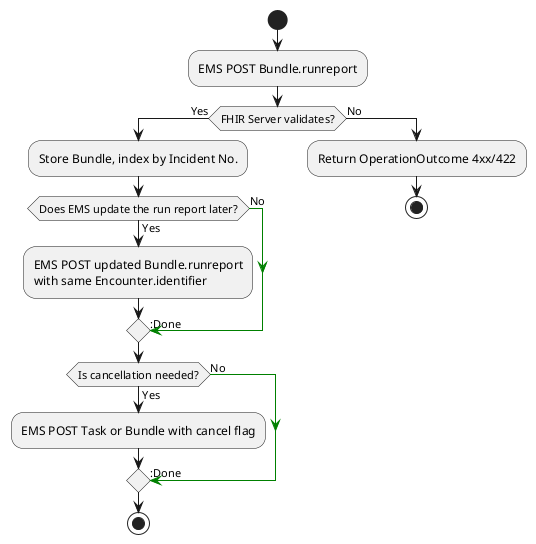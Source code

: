 @startuml
start
:EMS POST Bundle.runreport;
if (FHIR Server validates?) then (Yes)
  :Store Bundle, index by Incident No.;
  if (Does EMS update the run report later?) then (Yes)
    :EMS POST updated Bundle.runreport\nwith same Encounter.identifier;
  else (No)
    -[#green]-> :Done;
  endif
  if (Is cancellation needed?) then (Yes)
    :EMS POST Task or Bundle with cancel flag;
  else (No)
    -[#green]-> :Done;
  endif
  stop
else (No)
  :Return OperationOutcome 4xx/422;
  stop
endif
@enduml